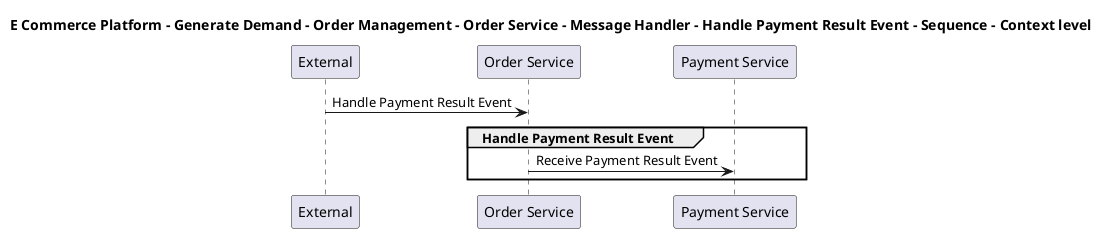 @startuml

title E Commerce Platform - Generate Demand - Order Management - Order Service - Message Handler - Handle Payment Result Event - Sequence - Context level

participant "External" as C4InterFlow.SoftwareSystems.ExternalSystem
participant "Order Service" as ECommercePlatform.GenerateDemand.OrderManagement.SoftwareSystems.OrderService
participant "Payment Service" as ECommercePlatform.Deliver.Payments.SoftwareSystems.PaymentService

C4InterFlow.SoftwareSystems.ExternalSystem -> ECommercePlatform.GenerateDemand.OrderManagement.SoftwareSystems.OrderService : Handle Payment Result Event
group Handle Payment Result Event
ECommercePlatform.GenerateDemand.OrderManagement.SoftwareSystems.OrderService -> ECommercePlatform.Deliver.Payments.SoftwareSystems.PaymentService : Receive Payment Result Event
end


@enduml
